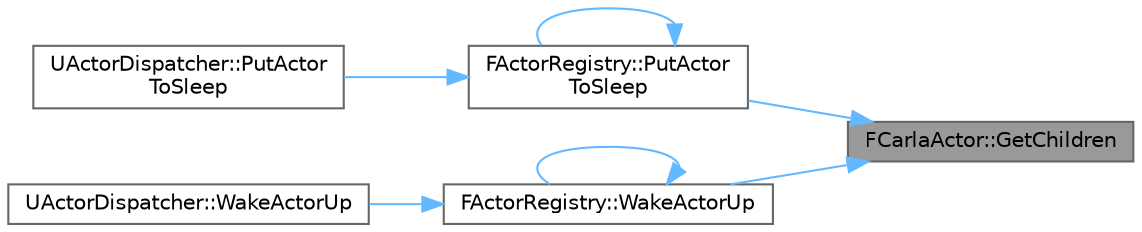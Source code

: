 digraph "FCarlaActor::GetChildren"
{
 // INTERACTIVE_SVG=YES
 // LATEX_PDF_SIZE
  bgcolor="transparent";
  edge [fontname=Helvetica,fontsize=10,labelfontname=Helvetica,labelfontsize=10];
  node [fontname=Helvetica,fontsize=10,shape=box,height=0.2,width=0.4];
  rankdir="RL";
  Node1 [id="Node000001",label="FCarlaActor::GetChildren",height=0.2,width=0.4,color="gray40", fillcolor="grey60", style="filled", fontcolor="black",tooltip=" "];
  Node1 -> Node2 [id="edge1_Node000001_Node000002",dir="back",color="steelblue1",style="solid",tooltip=" "];
  Node2 [id="Node000002",label="FActorRegistry::PutActor\lToSleep",height=0.2,width=0.4,color="grey40", fillcolor="white", style="filled",URL="$df/db5/classFActorRegistry.html#aaf39f8b9b1e1308b282948518477abf0",tooltip=" "];
  Node2 -> Node2 [id="edge2_Node000002_Node000002",dir="back",color="steelblue1",style="solid",tooltip=" "];
  Node2 -> Node3 [id="edge3_Node000002_Node000003",dir="back",color="steelblue1",style="solid",tooltip=" "];
  Node3 [id="Node000003",label="UActorDispatcher::PutActor\lToSleep",height=0.2,width=0.4,color="grey40", fillcolor="white", style="filled",URL="$d7/d90/classUActorDispatcher.html#a2e7bf800c49305fb8b4baee83b93787b",tooltip=" "];
  Node1 -> Node4 [id="edge4_Node000001_Node000004",dir="back",color="steelblue1",style="solid",tooltip=" "];
  Node4 [id="Node000004",label="FActorRegistry::WakeActorUp",height=0.2,width=0.4,color="grey40", fillcolor="white", style="filled",URL="$df/db5/classFActorRegistry.html#afe4f0fc195736cb6c57c80229776ccde",tooltip=" "];
  Node4 -> Node4 [id="edge5_Node000004_Node000004",dir="back",color="steelblue1",style="solid",tooltip=" "];
  Node4 -> Node5 [id="edge6_Node000004_Node000005",dir="back",color="steelblue1",style="solid",tooltip=" "];
  Node5 [id="Node000005",label="UActorDispatcher::WakeActorUp",height=0.2,width=0.4,color="grey40", fillcolor="white", style="filled",URL="$d7/d90/classUActorDispatcher.html#a549cef3b17202fdf03804bf9e0df70a5",tooltip=" "];
}
